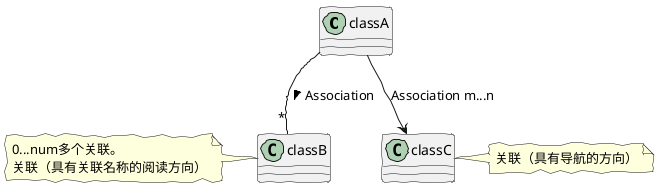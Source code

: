 @startuml
skinparam handwritten true
hide @unlinked

class classA
class classB
class classC

classA -down- "*" classB :Association >
note left of classB 
    0...num多个关联。
    关联（具有关联名称的阅读⽅向）
end note

classA -down-> classC : Association m...n
note right of classC : 关联（具有导航的⽅向）

newpage

abstract classWhole
class classPart1
class classPart2

classWhole o-down- classPart1
classWhole o-down- classPart2
note  "这是聚合模式，比组合关系弱。子模块可以单独用。" as 聚合模式

newpage

classWhole *-down- classPart1
classWhole *-down- classPart2
note "这是组合模式，比聚合关系强。" as 组合模式

newpage

metaclass SuperClass <? Super>
class SubclassA1
class SubclassA2
SuperClass <|--SubclassA1
SuperClass <|--SubclassA2
note "这是泛化" as 泛化

newpage

class SuperClassWithMethods{
    -privateMethods()
    #protectedMethods()
    ~packageMethods()
    +publicMethods()

    -privateMembers
    #protectedMembers
    ~packageMembers
    +publicMembers
}
SuperClassWithMethods <|-up- SubclassA1
SuperClassWithMethods <|-up- SubclassA2
note left on link #blue
    随便写的注释
end note

@enduml
